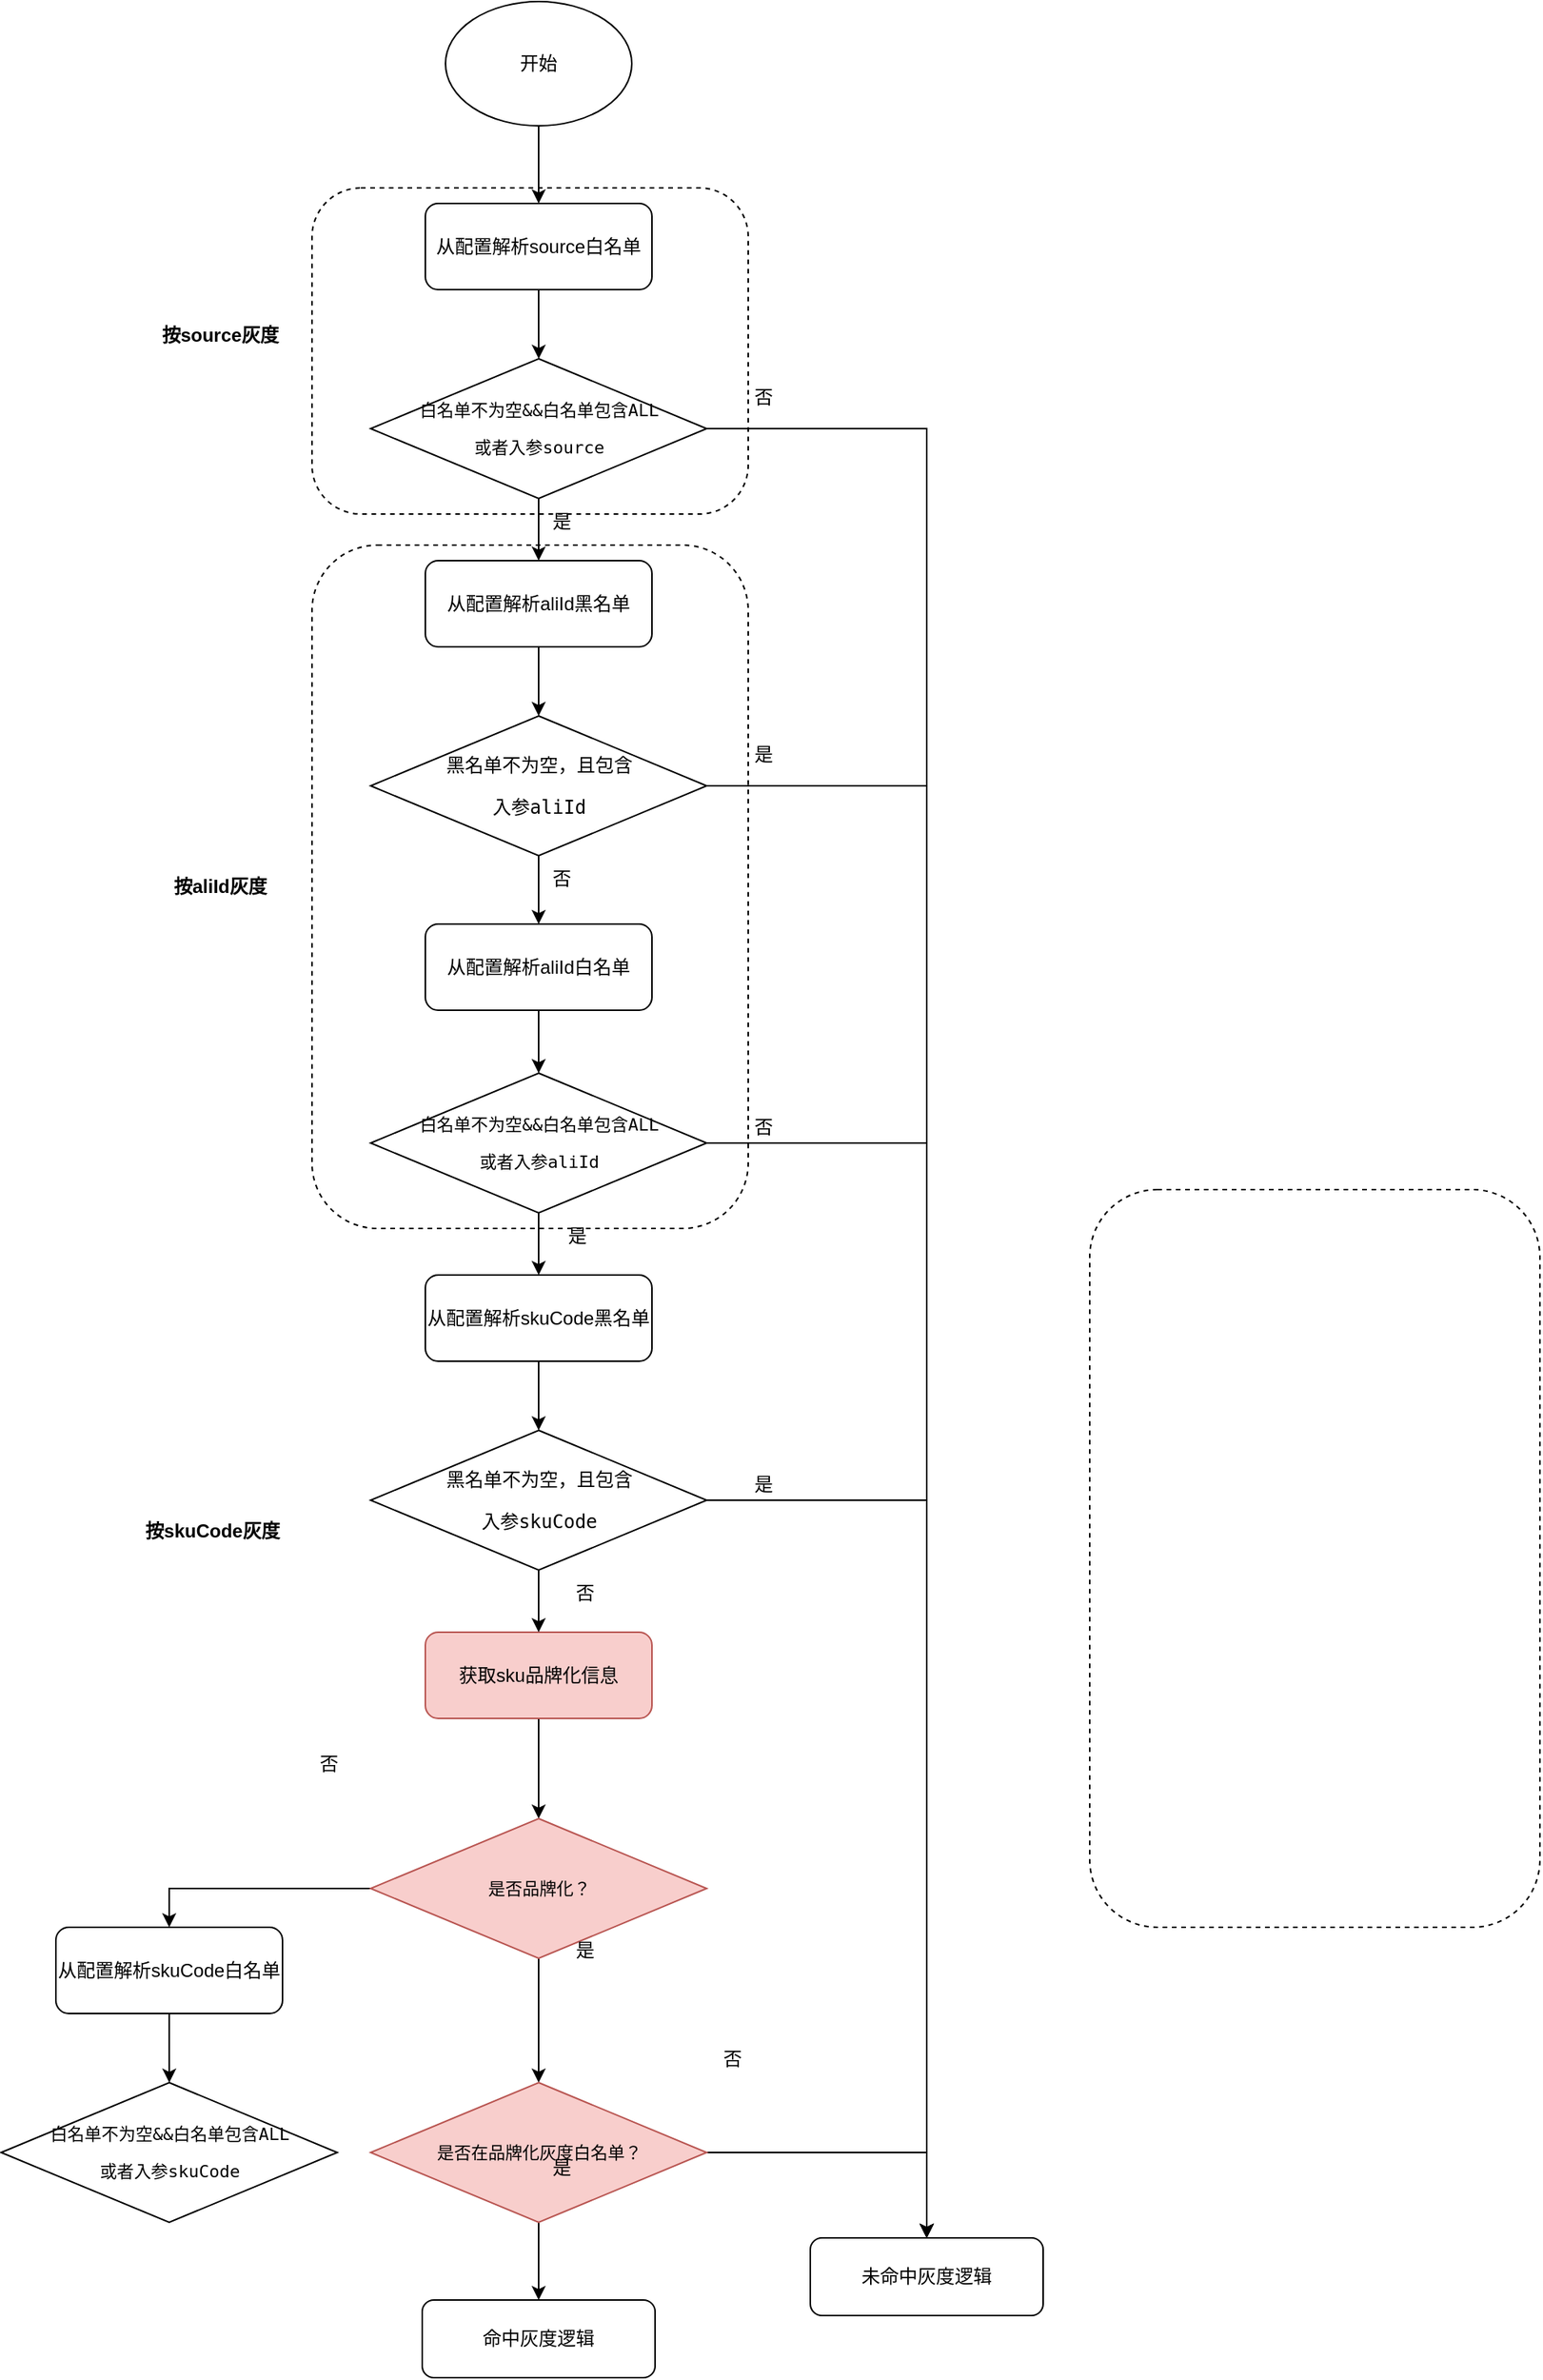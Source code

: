 <mxfile version="27.0.6">
  <diagram name="第 1 页" id="TPPGtjHfXh9HnJe1UCOh">
    <mxGraphModel dx="1298" dy="706" grid="1" gridSize="10" guides="1" tooltips="1" connect="1" arrows="1" fold="1" page="1" pageScale="1" pageWidth="827" pageHeight="1169" math="0" shadow="0">
      <root>
        <mxCell id="0" />
        <mxCell id="1" parent="0" />
        <mxCell id="cltNmSNRFCDmhToncjLq-89" value="" style="rounded=1;whiteSpace=wrap;html=1;fillColor=none;dashed=1;" parent="1" vertex="1">
          <mxGeometry x="710" y="1925" width="290" height="475" as="geometry" />
        </mxCell>
        <mxCell id="cltNmSNRFCDmhToncjLq-56" style="edgeStyle=orthogonalEdgeStyle;rounded=0;orthogonalLoop=1;jettySize=auto;html=1;exitX=0.5;exitY=1;exitDx=0;exitDy=0;entryX=0.5;entryY=0;entryDx=0;entryDy=0;" parent="1" source="cltNmSNRFCDmhToncjLq-1" target="cltNmSNRFCDmhToncjLq-35" edge="1">
          <mxGeometry relative="1" as="geometry" />
        </mxCell>
        <mxCell id="cltNmSNRFCDmhToncjLq-1" value="开始" style="ellipse;whiteSpace=wrap;html=1;fillColor=none;" parent="1" vertex="1">
          <mxGeometry x="295" y="1160" width="120" height="80" as="geometry" />
        </mxCell>
        <mxCell id="cltNmSNRFCDmhToncjLq-8" style="edgeStyle=orthogonalEdgeStyle;rounded=0;orthogonalLoop=1;jettySize=auto;html=1;exitX=0.5;exitY=1;exitDx=0;exitDy=0;entryX=0.5;entryY=0;entryDx=0;entryDy=0;" parent="1" edge="1">
          <mxGeometry relative="1" as="geometry">
            <mxPoint x="340" y="380" as="sourcePoint" />
          </mxGeometry>
        </mxCell>
        <mxCell id="cltNmSNRFCDmhToncjLq-15" style="edgeStyle=orthogonalEdgeStyle;rounded=0;orthogonalLoop=1;jettySize=auto;html=1;exitX=0.5;exitY=1;exitDx=0;exitDy=0;entryX=0.5;entryY=0;entryDx=0;entryDy=0;" parent="1" edge="1">
          <mxGeometry relative="1" as="geometry">
            <mxPoint x="340" y="545" as="sourcePoint" />
          </mxGeometry>
        </mxCell>
        <mxCell id="cltNmSNRFCDmhToncjLq-19" style="edgeStyle=orthogonalEdgeStyle;rounded=0;orthogonalLoop=1;jettySize=auto;html=1;exitX=0.5;exitY=1;exitDx=0;exitDy=0;entryX=0.5;entryY=0;entryDx=0;entryDy=0;" parent="1" edge="1">
          <mxGeometry relative="1" as="geometry">
            <mxPoint x="340" y="655" as="sourcePoint" />
          </mxGeometry>
        </mxCell>
        <mxCell id="cltNmSNRFCDmhToncjLq-21" style="edgeStyle=orthogonalEdgeStyle;rounded=0;orthogonalLoop=1;jettySize=auto;html=1;exitX=0.5;exitY=1;exitDx=0;exitDy=0;entryX=0.5;entryY=0;entryDx=0;entryDy=0;" parent="1" edge="1">
          <mxGeometry relative="1" as="geometry">
            <mxPoint x="340" y="790" as="sourcePoint" />
          </mxGeometry>
        </mxCell>
        <mxCell id="cltNmSNRFCDmhToncjLq-23" style="edgeStyle=orthogonalEdgeStyle;rounded=0;orthogonalLoop=1;jettySize=auto;html=1;exitX=0.5;exitY=1;exitDx=0;exitDy=0;entryX=0.5;entryY=0;entryDx=0;entryDy=0;" parent="1" edge="1">
          <mxGeometry relative="1" as="geometry">
            <mxPoint x="340" y="895.5" as="sourcePoint" />
          </mxGeometry>
        </mxCell>
        <mxCell id="cltNmSNRFCDmhToncjLq-32" style="edgeStyle=orthogonalEdgeStyle;rounded=0;orthogonalLoop=1;jettySize=auto;html=1;exitX=0.5;exitY=1;exitDx=0;exitDy=0;entryX=0.5;entryY=0;entryDx=0;entryDy=0;" parent="1" edge="1">
          <mxGeometry relative="1" as="geometry">
            <mxPoint x="340" y="1020" as="sourcePoint" />
          </mxGeometry>
        </mxCell>
        <mxCell id="cltNmSNRFCDmhToncjLq-25" value="命中灰度逻辑" style="rounded=1;whiteSpace=wrap;html=1;fillColor=none;strokeColor=default;" parent="1" vertex="1">
          <mxGeometry x="280" y="2640" width="150" height="50" as="geometry" />
        </mxCell>
        <mxCell id="cltNmSNRFCDmhToncjLq-33" style="edgeStyle=orthogonalEdgeStyle;rounded=0;orthogonalLoop=1;jettySize=auto;html=1;exitX=0.5;exitY=1;exitDx=0;exitDy=0;entryX=0.5;entryY=0;entryDx=0;entryDy=0;" parent="1" edge="1">
          <mxGeometry relative="1" as="geometry">
            <mxPoint x="351.5" y="1160" as="targetPoint" />
          </mxGeometry>
        </mxCell>
        <mxCell id="cltNmSNRFCDmhToncjLq-57" style="edgeStyle=orthogonalEdgeStyle;rounded=0;orthogonalLoop=1;jettySize=auto;html=1;exitX=0.5;exitY=1;exitDx=0;exitDy=0;" parent="1" source="cltNmSNRFCDmhToncjLq-35" target="cltNmSNRFCDmhToncjLq-39" edge="1">
          <mxGeometry relative="1" as="geometry" />
        </mxCell>
        <mxCell id="cltNmSNRFCDmhToncjLq-35" value="从配置解析source白名单" style="rounded=1;whiteSpace=wrap;html=1;fillColor=none;" parent="1" vertex="1">
          <mxGeometry x="282" y="1290" width="146" height="55.5" as="geometry" />
        </mxCell>
        <mxCell id="cltNmSNRFCDmhToncjLq-58" style="edgeStyle=orthogonalEdgeStyle;rounded=0;orthogonalLoop=1;jettySize=auto;html=1;exitX=0.5;exitY=1;exitDx=0;exitDy=0;entryX=0.5;entryY=0;entryDx=0;entryDy=0;" parent="1" source="cltNmSNRFCDmhToncjLq-39" target="cltNmSNRFCDmhToncjLq-44" edge="1">
          <mxGeometry relative="1" as="geometry" />
        </mxCell>
        <mxCell id="cltNmSNRFCDmhToncjLq-72" style="edgeStyle=orthogonalEdgeStyle;rounded=0;orthogonalLoop=1;jettySize=auto;html=1;exitX=1;exitY=0.5;exitDx=0;exitDy=0;" parent="1" source="cltNmSNRFCDmhToncjLq-39" target="cltNmSNRFCDmhToncjLq-71" edge="1">
          <mxGeometry relative="1" as="geometry" />
        </mxCell>
        <mxCell id="cltNmSNRFCDmhToncjLq-39" value="&lt;pre&gt;&lt;pre&gt;&lt;font&gt;白名单不为空&amp;amp;&amp;amp;白名单包含ALL&lt;/font&gt;&lt;/pre&gt;&lt;pre&gt;&lt;font&gt;或者&lt;/font&gt;入参source&lt;/pre&gt;&lt;/pre&gt;" style="rhombus;whiteSpace=wrap;html=1;fillColor=none;verticalAlign=middle;horizontal=1;spacing=0;fontSize=11;" parent="1" vertex="1">
          <mxGeometry x="246.75" y="1390" width="216.5" height="90" as="geometry" />
        </mxCell>
        <mxCell id="cltNmSNRFCDmhToncjLq-60" style="edgeStyle=orthogonalEdgeStyle;rounded=0;orthogonalLoop=1;jettySize=auto;html=1;exitX=0.5;exitY=1;exitDx=0;exitDy=0;entryX=0.5;entryY=0;entryDx=0;entryDy=0;" parent="1" source="cltNmSNRFCDmhToncjLq-44" target="cltNmSNRFCDmhToncjLq-59" edge="1">
          <mxGeometry relative="1" as="geometry" />
        </mxCell>
        <mxCell id="cltNmSNRFCDmhToncjLq-44" value="从配置解析aliId黑名单" style="rounded=1;whiteSpace=wrap;html=1;fillColor=none;" parent="1" vertex="1">
          <mxGeometry x="282" y="1520" width="146" height="55.5" as="geometry" />
        </mxCell>
        <mxCell id="cltNmSNRFCDmhToncjLq-47" value="是" style="text;html=1;align=center;verticalAlign=middle;whiteSpace=wrap;rounded=0;" parent="1" vertex="1">
          <mxGeometry x="470" y="2100" width="60" height="30" as="geometry" />
        </mxCell>
        <mxCell id="cltNmSNRFCDmhToncjLq-63" style="edgeStyle=orthogonalEdgeStyle;rounded=0;orthogonalLoop=1;jettySize=auto;html=1;exitX=0.5;exitY=1;exitDx=0;exitDy=0;entryX=0.5;entryY=0;entryDx=0;entryDy=0;" parent="1" source="cltNmSNRFCDmhToncjLq-48" target="cltNmSNRFCDmhToncjLq-62" edge="1">
          <mxGeometry relative="1" as="geometry" />
        </mxCell>
        <mxCell id="cltNmSNRFCDmhToncjLq-48" value="从配置解析aliId白名单" style="rounded=1;whiteSpace=wrap;html=1;fillColor=none;" parent="1" vertex="1">
          <mxGeometry x="282" y="1754" width="146" height="55.5" as="geometry" />
        </mxCell>
        <mxCell id="cltNmSNRFCDmhToncjLq-51" value="否" style="text;html=1;align=center;verticalAlign=middle;whiteSpace=wrap;rounded=0;" parent="1" vertex="1">
          <mxGeometry x="470" y="1400" width="60" height="30" as="geometry" />
        </mxCell>
        <mxCell id="cltNmSNRFCDmhToncjLq-66" style="edgeStyle=orthogonalEdgeStyle;rounded=0;orthogonalLoop=1;jettySize=auto;html=1;exitX=0.5;exitY=1;exitDx=0;exitDy=0;entryX=0.5;entryY=0;entryDx=0;entryDy=0;" parent="1" source="cltNmSNRFCDmhToncjLq-52" target="cltNmSNRFCDmhToncjLq-65" edge="1">
          <mxGeometry relative="1" as="geometry" />
        </mxCell>
        <mxCell id="cltNmSNRFCDmhToncjLq-52" value="从配置解析skuCode黑名单" style="rounded=1;whiteSpace=wrap;html=1;fillColor=none;" parent="1" vertex="1">
          <mxGeometry x="282" y="1980" width="146" height="55.5" as="geometry" />
        </mxCell>
        <mxCell id="cltNmSNRFCDmhToncjLq-69" style="edgeStyle=orthogonalEdgeStyle;rounded=0;orthogonalLoop=1;jettySize=auto;html=1;exitX=0.5;exitY=1;exitDx=0;exitDy=0;entryX=0.5;entryY=0;entryDx=0;entryDy=0;" parent="1" source="cltNmSNRFCDmhToncjLq-54" target="cltNmSNRFCDmhToncjLq-68" edge="1">
          <mxGeometry relative="1" as="geometry" />
        </mxCell>
        <mxCell id="cltNmSNRFCDmhToncjLq-54" value="获取sku品牌化信息" style="rounded=1;whiteSpace=wrap;html=1;fillColor=#f8cecc;strokeColor=#b85450;" parent="1" vertex="1">
          <mxGeometry x="282" y="2210" width="146" height="55.5" as="geometry" />
        </mxCell>
        <mxCell id="cltNmSNRFCDmhToncjLq-61" style="edgeStyle=orthogonalEdgeStyle;rounded=0;orthogonalLoop=1;jettySize=auto;html=1;exitX=0.5;exitY=1;exitDx=0;exitDy=0;entryX=0.5;entryY=0;entryDx=0;entryDy=0;" parent="1" source="cltNmSNRFCDmhToncjLq-59" target="cltNmSNRFCDmhToncjLq-48" edge="1">
          <mxGeometry relative="1" as="geometry" />
        </mxCell>
        <mxCell id="cltNmSNRFCDmhToncjLq-74" style="edgeStyle=orthogonalEdgeStyle;rounded=0;orthogonalLoop=1;jettySize=auto;html=1;exitX=1;exitY=0.5;exitDx=0;exitDy=0;entryX=0.5;entryY=0;entryDx=0;entryDy=0;" parent="1" source="cltNmSNRFCDmhToncjLq-59" target="cltNmSNRFCDmhToncjLq-71" edge="1">
          <mxGeometry relative="1" as="geometry" />
        </mxCell>
        <mxCell id="cltNmSNRFCDmhToncjLq-59" value="&lt;pre&gt;&lt;pre&gt;&lt;pre style=&quot;font-size: 12px;&quot;&gt;黑名单不为空，且包含&lt;/pre&gt;&lt;pre style=&quot;font-size: 12px;&quot;&gt;入参aliId&lt;/pre&gt;&lt;/pre&gt;&lt;/pre&gt;" style="rhombus;whiteSpace=wrap;html=1;fillColor=none;verticalAlign=middle;horizontal=1;spacing=0;fontSize=11;" parent="1" vertex="1">
          <mxGeometry x="246.75" y="1620" width="216.5" height="90" as="geometry" />
        </mxCell>
        <mxCell id="cltNmSNRFCDmhToncjLq-64" style="edgeStyle=orthogonalEdgeStyle;rounded=0;orthogonalLoop=1;jettySize=auto;html=1;exitX=0.5;exitY=1;exitDx=0;exitDy=0;entryX=0.5;entryY=0;entryDx=0;entryDy=0;" parent="1" source="cltNmSNRFCDmhToncjLq-62" target="cltNmSNRFCDmhToncjLq-52" edge="1">
          <mxGeometry relative="1" as="geometry" />
        </mxCell>
        <mxCell id="cltNmSNRFCDmhToncjLq-76" style="edgeStyle=orthogonalEdgeStyle;rounded=0;orthogonalLoop=1;jettySize=auto;html=1;exitX=1;exitY=0.5;exitDx=0;exitDy=0;entryX=0.5;entryY=0;entryDx=0;entryDy=0;" parent="1" source="cltNmSNRFCDmhToncjLq-62" target="cltNmSNRFCDmhToncjLq-71" edge="1">
          <mxGeometry relative="1" as="geometry" />
        </mxCell>
        <mxCell id="cltNmSNRFCDmhToncjLq-62" value="&lt;pre&gt;&lt;pre&gt;&lt;font&gt;白名单不为空&amp;amp;&amp;amp;白名单包含ALL&lt;/font&gt;&lt;/pre&gt;&lt;pre&gt;&lt;font&gt;或者&lt;/font&gt;入参aliId&lt;/pre&gt;&lt;/pre&gt;" style="rhombus;whiteSpace=wrap;html=1;fillColor=none;verticalAlign=middle;horizontal=1;spacing=0;fontSize=11;" parent="1" vertex="1">
          <mxGeometry x="246.75" y="1850" width="216.5" height="90" as="geometry" />
        </mxCell>
        <mxCell id="cltNmSNRFCDmhToncjLq-67" style="edgeStyle=orthogonalEdgeStyle;rounded=0;orthogonalLoop=1;jettySize=auto;html=1;exitX=0.5;exitY=1;exitDx=0;exitDy=0;entryX=0.5;entryY=0;entryDx=0;entryDy=0;" parent="1" source="cltNmSNRFCDmhToncjLq-65" target="cltNmSNRFCDmhToncjLq-54" edge="1">
          <mxGeometry relative="1" as="geometry" />
        </mxCell>
        <mxCell id="cltNmSNRFCDmhToncjLq-78" style="edgeStyle=orthogonalEdgeStyle;rounded=0;orthogonalLoop=1;jettySize=auto;html=1;exitX=1;exitY=0.5;exitDx=0;exitDy=0;entryX=0.5;entryY=0;entryDx=0;entryDy=0;" parent="1" source="cltNmSNRFCDmhToncjLq-65" target="cltNmSNRFCDmhToncjLq-71" edge="1">
          <mxGeometry relative="1" as="geometry" />
        </mxCell>
        <mxCell id="cltNmSNRFCDmhToncjLq-65" value="&lt;pre&gt;&lt;pre&gt;&lt;pre style=&quot;font-size: 12px;&quot;&gt;黑名单不为空，且包含&lt;/pre&gt;&lt;pre style=&quot;font-size: 12px;&quot;&gt;入参skuCode&lt;/pre&gt;&lt;/pre&gt;&lt;/pre&gt;" style="rhombus;whiteSpace=wrap;html=1;fillColor=none;verticalAlign=middle;horizontal=1;spacing=0;fontSize=11;" parent="1" vertex="1">
          <mxGeometry x="246.75" y="2080" width="216.5" height="90" as="geometry" />
        </mxCell>
        <mxCell id="-BEqLnnBPzUVYCpvK7on-3" style="edgeStyle=orthogonalEdgeStyle;rounded=0;orthogonalLoop=1;jettySize=auto;html=1;exitX=0.5;exitY=1;exitDx=0;exitDy=0;entryX=0.5;entryY=0;entryDx=0;entryDy=0;" edge="1" parent="1" source="cltNmSNRFCDmhToncjLq-68" target="-BEqLnnBPzUVYCpvK7on-2">
          <mxGeometry relative="1" as="geometry" />
        </mxCell>
        <mxCell id="-BEqLnnBPzUVYCpvK7on-11" style="edgeStyle=orthogonalEdgeStyle;rounded=0;orthogonalLoop=1;jettySize=auto;html=1;exitX=0;exitY=0.5;exitDx=0;exitDy=0;entryX=0.5;entryY=0;entryDx=0;entryDy=0;" edge="1" parent="1" source="cltNmSNRFCDmhToncjLq-68" target="-BEqLnnBPzUVYCpvK7on-9">
          <mxGeometry relative="1" as="geometry" />
        </mxCell>
        <mxCell id="cltNmSNRFCDmhToncjLq-68" value="&lt;pre&gt;&lt;pre&gt;是否品牌化？&lt;/pre&gt;&lt;/pre&gt;" style="rhombus;whiteSpace=wrap;html=1;fillColor=#f8cecc;verticalAlign=middle;horizontal=1;spacing=0;fontSize=11;strokeColor=#b85450;" parent="1" vertex="1">
          <mxGeometry x="246.75" y="2330" width="216.5" height="90" as="geometry" />
        </mxCell>
        <mxCell id="cltNmSNRFCDmhToncjLq-71" value="未命中灰度逻辑" style="rounded=1;whiteSpace=wrap;html=1;fillColor=none;strokeColor=default;" parent="1" vertex="1">
          <mxGeometry x="530" y="2600" width="150" height="50" as="geometry" />
        </mxCell>
        <mxCell id="cltNmSNRFCDmhToncjLq-75" value="是" style="text;html=1;align=center;verticalAlign=middle;whiteSpace=wrap;rounded=0;" parent="1" vertex="1">
          <mxGeometry x="470" y="1630" width="60" height="30" as="geometry" />
        </mxCell>
        <mxCell id="cltNmSNRFCDmhToncjLq-77" value="否" style="text;html=1;align=center;verticalAlign=middle;whiteSpace=wrap;rounded=0;" parent="1" vertex="1">
          <mxGeometry x="470" y="1870" width="60" height="30" as="geometry" />
        </mxCell>
        <mxCell id="cltNmSNRFCDmhToncjLq-80" value="否" style="text;html=1;align=center;verticalAlign=middle;whiteSpace=wrap;rounded=0;" parent="1" vertex="1">
          <mxGeometry x="190" y="2280" width="60" height="30" as="geometry" />
        </mxCell>
        <mxCell id="cltNmSNRFCDmhToncjLq-82" value="否" style="text;html=1;align=center;verticalAlign=middle;whiteSpace=wrap;rounded=0;" parent="1" vertex="1">
          <mxGeometry x="340" y="1710" width="60" height="30" as="geometry" />
        </mxCell>
        <mxCell id="cltNmSNRFCDmhToncjLq-83" value="是" style="text;html=1;align=center;verticalAlign=middle;whiteSpace=wrap;rounded=0;" parent="1" vertex="1">
          <mxGeometry x="340" y="1480" width="60" height="30" as="geometry" />
        </mxCell>
        <mxCell id="cltNmSNRFCDmhToncjLq-84" value="是" style="text;html=1;align=center;verticalAlign=middle;whiteSpace=wrap;rounded=0;" parent="1" vertex="1">
          <mxGeometry x="350" y="1940" width="60" height="30" as="geometry" />
        </mxCell>
        <mxCell id="cltNmSNRFCDmhToncjLq-85" value="是" style="text;html=1;align=center;verticalAlign=middle;whiteSpace=wrap;rounded=0;" parent="1" vertex="1">
          <mxGeometry x="355" y="2400" width="60" height="30" as="geometry" />
        </mxCell>
        <mxCell id="cltNmSNRFCDmhToncjLq-86" value="否" style="text;html=1;align=center;verticalAlign=middle;whiteSpace=wrap;rounded=0;" parent="1" vertex="1">
          <mxGeometry x="355" y="2170" width="60" height="30" as="geometry" />
        </mxCell>
        <mxCell id="cltNmSNRFCDmhToncjLq-87" value="" style="rounded=1;whiteSpace=wrap;html=1;fillColor=none;strokeColor=default;dashed=1;" parent="1" vertex="1">
          <mxGeometry x="209" y="1280" width="281" height="210" as="geometry" />
        </mxCell>
        <mxCell id="cltNmSNRFCDmhToncjLq-88" value="" style="rounded=1;whiteSpace=wrap;html=1;fillColor=none;dashed=1;" parent="1" vertex="1">
          <mxGeometry x="209" y="1510" width="281" height="440" as="geometry" />
        </mxCell>
        <mxCell id="cltNmSNRFCDmhToncjLq-90" value="按source灰度" style="text;html=1;align=center;verticalAlign=middle;whiteSpace=wrap;rounded=0;fontStyle=1" parent="1" vertex="1">
          <mxGeometry x="110" y="1360" width="80" height="30" as="geometry" />
        </mxCell>
        <mxCell id="cltNmSNRFCDmhToncjLq-91" value="按aliId灰度" style="text;html=1;align=center;verticalAlign=middle;whiteSpace=wrap;rounded=0;fontStyle=1" parent="1" vertex="1">
          <mxGeometry x="110" y="1715" width="80" height="30" as="geometry" />
        </mxCell>
        <mxCell id="cltNmSNRFCDmhToncjLq-92" value="按skuCode灰度" style="text;html=1;align=center;verticalAlign=middle;whiteSpace=wrap;rounded=0;fontStyle=1" parent="1" vertex="1">
          <mxGeometry x="100" y="2130" width="90" height="30" as="geometry" />
        </mxCell>
        <mxCell id="-BEqLnnBPzUVYCpvK7on-4" style="edgeStyle=orthogonalEdgeStyle;rounded=0;orthogonalLoop=1;jettySize=auto;html=1;exitX=0.5;exitY=1;exitDx=0;exitDy=0;entryX=0.5;entryY=0;entryDx=0;entryDy=0;" edge="1" parent="1" source="-BEqLnnBPzUVYCpvK7on-2" target="cltNmSNRFCDmhToncjLq-25">
          <mxGeometry relative="1" as="geometry" />
        </mxCell>
        <mxCell id="-BEqLnnBPzUVYCpvK7on-5" style="edgeStyle=orthogonalEdgeStyle;rounded=0;orthogonalLoop=1;jettySize=auto;html=1;exitX=1;exitY=0.5;exitDx=0;exitDy=0;entryX=0.5;entryY=0;entryDx=0;entryDy=0;" edge="1" parent="1" source="-BEqLnnBPzUVYCpvK7on-2" target="cltNmSNRFCDmhToncjLq-71">
          <mxGeometry relative="1" as="geometry" />
        </mxCell>
        <mxCell id="-BEqLnnBPzUVYCpvK7on-2" value="&lt;pre&gt;&lt;pre&gt;是否在品牌化灰度白名单？&lt;/pre&gt;&lt;/pre&gt;" style="rhombus;whiteSpace=wrap;html=1;fillColor=#f8cecc;verticalAlign=middle;horizontal=1;spacing=0;fontSize=11;strokeColor=#b85450;" vertex="1" parent="1">
          <mxGeometry x="246.75" y="2500" width="216.5" height="90" as="geometry" />
        </mxCell>
        <mxCell id="-BEqLnnBPzUVYCpvK7on-7" value="是" style="text;html=1;align=center;verticalAlign=middle;whiteSpace=wrap;rounded=0;" vertex="1" parent="1">
          <mxGeometry x="340" y="2540" width="60" height="30" as="geometry" />
        </mxCell>
        <mxCell id="-BEqLnnBPzUVYCpvK7on-8" value="否" style="text;html=1;align=center;verticalAlign=middle;whiteSpace=wrap;rounded=0;" vertex="1" parent="1">
          <mxGeometry x="450" y="2470" width="60" height="30" as="geometry" />
        </mxCell>
        <mxCell id="-BEqLnnBPzUVYCpvK7on-12" style="edgeStyle=orthogonalEdgeStyle;rounded=0;orthogonalLoop=1;jettySize=auto;html=1;exitX=0.5;exitY=1;exitDx=0;exitDy=0;" edge="1" parent="1" source="-BEqLnnBPzUVYCpvK7on-9" target="-BEqLnnBPzUVYCpvK7on-10">
          <mxGeometry relative="1" as="geometry" />
        </mxCell>
        <mxCell id="-BEqLnnBPzUVYCpvK7on-9" value="从配置解析skuCode白名单" style="rounded=1;whiteSpace=wrap;html=1;fillColor=none;" vertex="1" parent="1">
          <mxGeometry x="44" y="2400" width="146" height="55.5" as="geometry" />
        </mxCell>
        <mxCell id="-BEqLnnBPzUVYCpvK7on-10" value="&lt;pre&gt;&lt;pre&gt;&lt;font&gt;白名单不为空&amp;amp;&amp;amp;白名单包含ALL&lt;/font&gt;&lt;/pre&gt;&lt;pre&gt;&lt;font&gt;或者&lt;/font&gt;入参skuCode&lt;/pre&gt;&lt;/pre&gt;" style="rhombus;whiteSpace=wrap;html=1;fillColor=none;verticalAlign=middle;horizontal=1;spacing=0;fontSize=11;" vertex="1" parent="1">
          <mxGeometry x="8.75" y="2500" width="216.5" height="90" as="geometry" />
        </mxCell>
      </root>
    </mxGraphModel>
  </diagram>
</mxfile>
